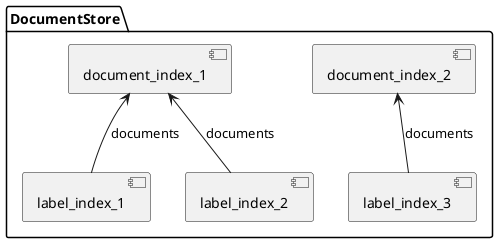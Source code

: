 @startuml
package DocumentStore {
  component document_index_1
  component document_index_2
  component label_index_1
  component label_index_2
  component label_index_3
}

label_index_1 -up-> document_index_1: "documents"
label_index_2 -up-> document_index_1: "documents"
label_index_3 -up-> document_index_2: "documents"
@enduml
